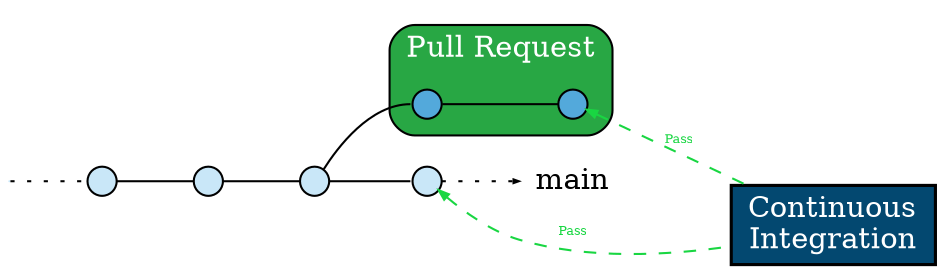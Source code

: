 strict digraph g {
    rankdir="LR";
    forcelabels=false;
    newrank=false;

    // general
    node [style=filled, color="black", fontcolor="black"];
    edge [color="black", arrowhead=none];

    // graph
    node [width=0.2, height=0.2, fixedsize=true, label="", shape=circle, fillcolor="#FF0000"]


    subgraph main {
        node [group="main", fillcolor="#C9E7F8"];
        ms;
        m0;
        m1;
        m2;
        me;

        ms:e -> m0:w [style=dotted, arrowhead=none];
        m0:e -> m1:w;
        m1:e -> m2:w;
        m2:e -> m2bis:w;
        m2bis:e -> me:w [style=dotted, arrowhead=normal, arrowsize=0.25];
    }

    subgraph {
        rank=min;
        ms [width=0, height=0, penwidth=0];
    }

    subgraph {
        rank=sink;
        me [label="main", shape=none, fixedsize=false, fillcolor=none, fontcolor=black];
    }

    subgraph pr {
        subgraph cluster_pr {
            subgraph {
                rank=same;
                pr11 [group="pr", fillcolor="#53A9DB"];
            }
            label="Pull Request";
            style="rounded,filled";
            fillcolor="#28A744";
            fontcolor="white";
            pr12 [group="pr", fillcolor="#53A9DB"];
            pr11 -> pr12;
        }
    }

    m2 -> pr11:w;

    subgraph ci {
        // CI connections
        ci [label="Continuous\nIntegration", fixedsize=false, shape="box", style="filled", fillcolor="#034870", fontcolor=white, penwidth=1.5]
        edge [arrowhead=none, style=dashed, arrowsize=0.5, arrowtail=normal, color="#19d642", dir=both, penwidth=1, label="Pass", fontcolor="#19d642", fontsize="6pt"];
        pr12 -> ci;
        m2bis -> ci;
    }
}
